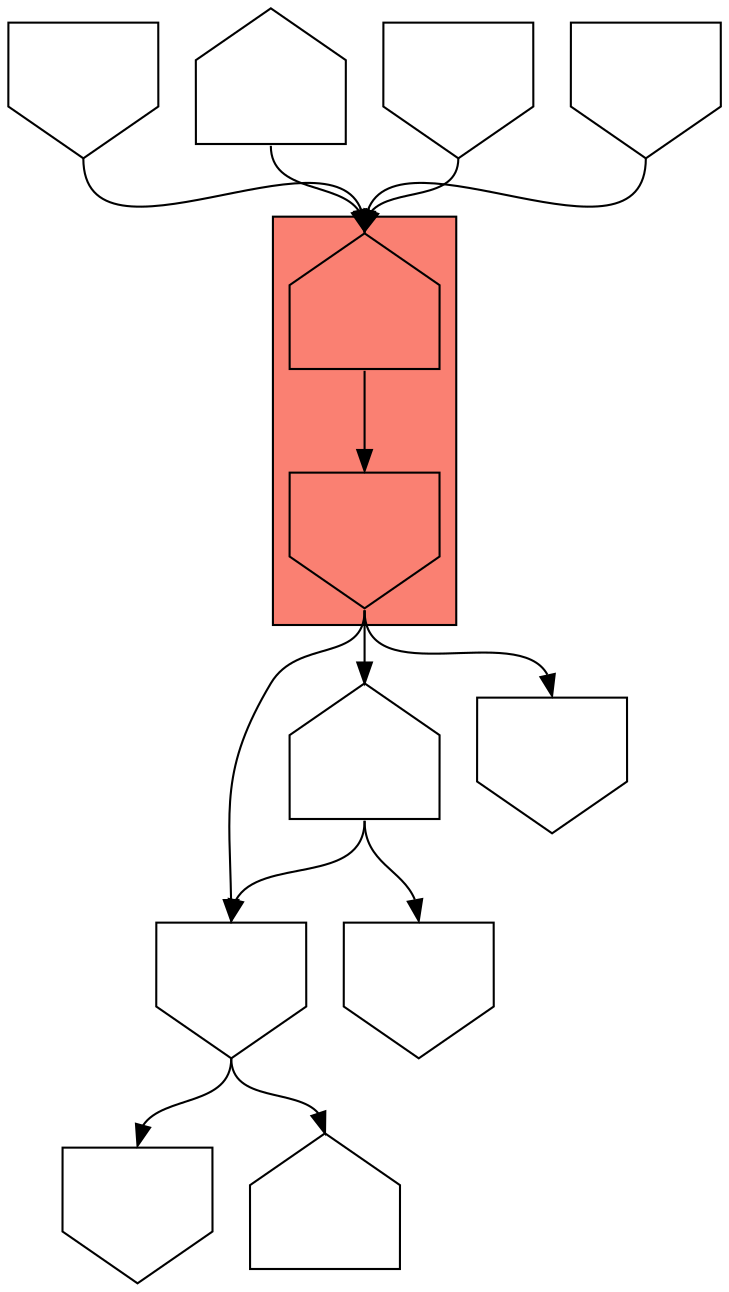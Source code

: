 digraph asm {
	edge [headport=n,tailport=s];
subgraph cluster_C7284_14539 {
	7284 [label="",height=1,width=1,shape=house];
	14539 [label="",height=1,width=1,shape=invhouse];
	style=filled;
	fillcolor=salmon;
}
	13620 [label="",height=1,width=1,shape=invhouse];
	9768 [label="",height=1,width=1,shape=invhouse];
	20472 [label="",height=1,width=1,shape=house];
	16575 [label="",height=1,width=1,shape=house];
	10151 [label="",height=1,width=1,shape=invhouse];
	16595 [label="",height=1,width=1,shape=invhouse];
	10131 [label="",height=1,width=1,shape=invhouse];
	10281 [label="",height=1,width=1,shape=house];
	20384 [label="",height=1,width=1,shape=invhouse];
	21309 [label="",height=1,width=1,shape=invhouse];
	7284 -> 14539
	14539 -> 13620
	14539 -> 16575
	14539 -> 16595
	13620 -> 9768
	13620 -> 20472
	16575 -> 10151
	16575 -> 13620
	10131 -> 7284
	10281 -> 7284
	20384 -> 7284
	21309 -> 7284
}